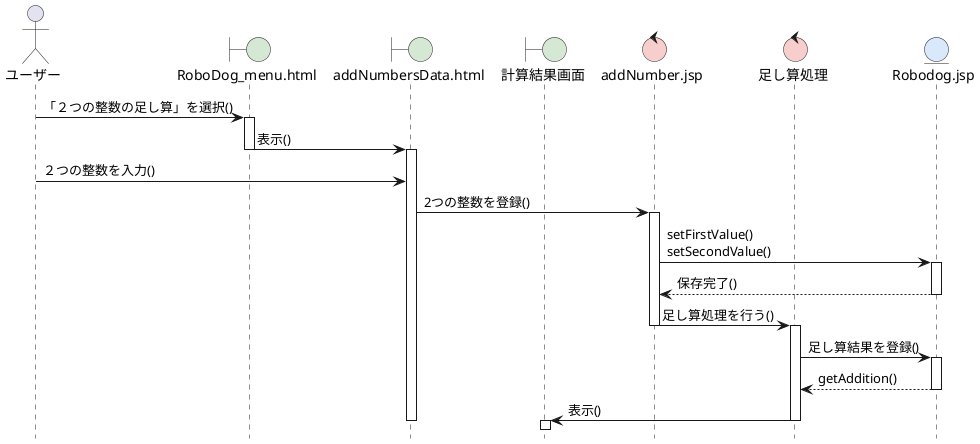 @startuml RoboDog-２つの整数の足し算シーケンス図
hide footbox
skinparam boundaryBackgroundColor #D5E8D4
skinparam controlBackgroundColor  #F8CECC
skinparam entityBackgroundColor   #DAE8FC

actor ユーザー as A
boundary "RoboDog_menu.html" as B1
boundary "addNumbersData.html" as B2
boundary 計算結果画面 as B3
control "addNumber.jsp" as C1
control 足し算処理 as C2
entity "Robodog.jsp" as E

A -> B1: 「２つの整数の足し算」を選択()
activate B1

B1 -> B2: 表示()
deactivate B1
activate B2

A -> B2: ２つの整数を入力()

B2 -> C1:2つの整数を登録()
activate C1
C1 -> E:  setFirstValue()\nsetSecondValue()
activate E
E --> C1: 保存完了()
deactivate E

C1 -> C2: 足し算処理を行う()
deactivate C1
activate C2
C2 -> E: 足し算結果を登録()
activate E
E --> C2:getAddition()
deactivate E

C2 -> B3: 表示()
deactivate C2
deactivate B2
activate B3

@enduml